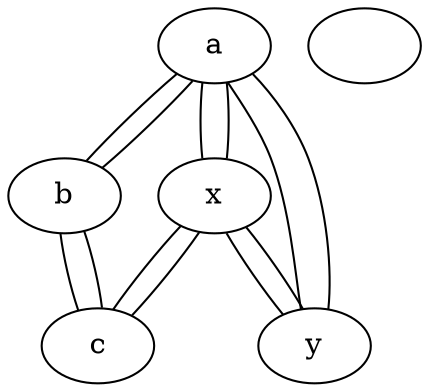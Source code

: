 graph test2 {
       a -- b -- c;
       a -- {x y};
       x -- c {
       a -- b -- c;
       a -- {x y};
       x -- c [w=10.0];
    󠁗   x -- y [w=5.0,len=3];
};
       x -- y [w=5.0,len=3];
}

